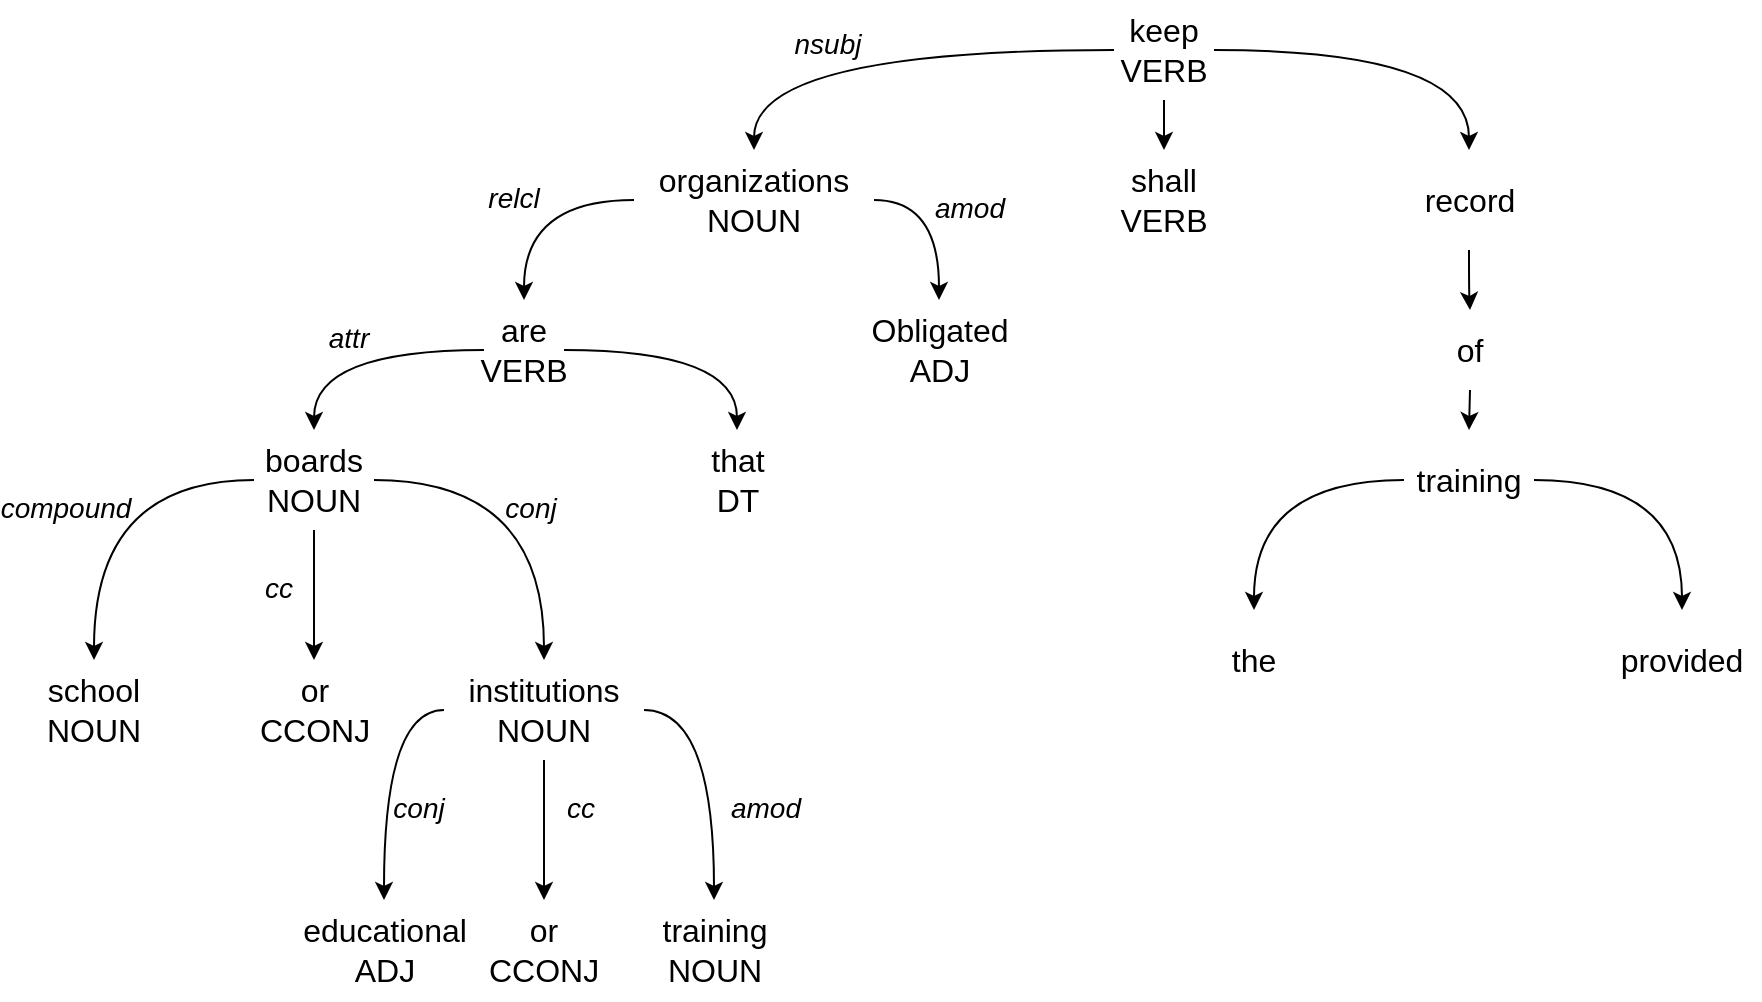 <mxfile version="11.1.4" type="device"><diagram id="w7rS80uOMyW8l5Ex4oy3" name="Page-1"><mxGraphModel dx="1956" dy="832" grid="1" gridSize="10" guides="1" tooltips="1" connect="1" arrows="1" fold="1" page="1" pageScale="1" pageWidth="850" pageHeight="1100" math="0" shadow="0"><root><mxCell id="0"/><mxCell id="1" parent="0"/><mxCell id="2bF9Gws6BLW6V7_Llfc0-7" value="&lt;font style=&quot;font-size: 16px&quot;&gt;Obligated&lt;br&gt;ADJ&lt;br&gt;&lt;/font&gt;" style="text;html=1;strokeColor=none;fillColor=none;align=center;verticalAlign=middle;whiteSpace=wrap;rounded=0;fontSize=16;" parent="1" vertex="1"><mxGeometry x="302.5" y="190" width="80" height="50" as="geometry"/></mxCell><mxCell id="QeJLT6B4LPTCL-p7GGuY-17" style="edgeStyle=orthogonalEdgeStyle;curved=1;orthogonalLoop=1;jettySize=auto;html=1;exitX=0;exitY=0.5;exitDx=0;exitDy=0;entryX=0.5;entryY=0;entryDx=0;entryDy=0;fontSize=16;" edge="1" parent="1" source="2bF9Gws6BLW6V7_Llfc0-8" target="2bF9Gws6BLW6V7_Llfc0-10"><mxGeometry relative="1" as="geometry"/></mxCell><mxCell id="QeJLT6B4LPTCL-p7GGuY-19" style="edgeStyle=orthogonalEdgeStyle;curved=1;orthogonalLoop=1;jettySize=auto;html=1;exitX=1;exitY=0.5;exitDx=0;exitDy=0;entryX=0.5;entryY=0;entryDx=0;entryDy=0;fontSize=16;" edge="1" parent="1" source="2bF9Gws6BLW6V7_Llfc0-8" target="2bF9Gws6BLW6V7_Llfc0-7"><mxGeometry relative="1" as="geometry"/></mxCell><mxCell id="2bF9Gws6BLW6V7_Llfc0-8" value="&lt;font style=&quot;font-size: 16px&quot;&gt;organizations&lt;br&gt;NOUN&lt;br&gt;&lt;/font&gt;" style="text;html=1;strokeColor=none;fillColor=none;align=center;verticalAlign=middle;whiteSpace=wrap;rounded=0;fontSize=16;" parent="1" vertex="1"><mxGeometry x="190" y="115" width="120" height="50" as="geometry"/></mxCell><mxCell id="2bF9Gws6BLW6V7_Llfc0-9" value="&lt;font style=&quot;font-size: 16px&quot;&gt;that&lt;br&gt;DT&lt;br&gt;&lt;/font&gt;" style="text;html=1;strokeColor=none;fillColor=none;align=center;verticalAlign=middle;whiteSpace=wrap;rounded=0;fontSize=16;" parent="1" vertex="1"><mxGeometry x="216.5" y="255" width="50" height="50" as="geometry"/></mxCell><mxCell id="QeJLT6B4LPTCL-p7GGuY-20" style="edgeStyle=orthogonalEdgeStyle;curved=1;orthogonalLoop=1;jettySize=auto;html=1;exitX=0;exitY=0.5;exitDx=0;exitDy=0;entryX=0.5;entryY=0;entryDx=0;entryDy=0;fontSize=16;" edge="1" parent="1" source="2bF9Gws6BLW6V7_Llfc0-10" target="2bF9Gws6BLW6V7_Llfc0-12"><mxGeometry relative="1" as="geometry"/></mxCell><mxCell id="QeJLT6B4LPTCL-p7GGuY-21" style="edgeStyle=orthogonalEdgeStyle;curved=1;orthogonalLoop=1;jettySize=auto;html=1;exitX=1;exitY=0.5;exitDx=0;exitDy=0;entryX=0.5;entryY=0;entryDx=0;entryDy=0;fontSize=16;" edge="1" parent="1" source="2bF9Gws6BLW6V7_Llfc0-10" target="2bF9Gws6BLW6V7_Llfc0-9"><mxGeometry relative="1" as="geometry"/></mxCell><mxCell id="2bF9Gws6BLW6V7_Llfc0-10" value="&lt;font style=&quot;font-size: 16px&quot;&gt;are&lt;br&gt;VERB&lt;br&gt;&lt;/font&gt;" style="text;html=1;strokeColor=none;fillColor=none;align=center;verticalAlign=middle;whiteSpace=wrap;rounded=0;fontSize=16;" parent="1" vertex="1"><mxGeometry x="115" y="190" width="40" height="50" as="geometry"/></mxCell><mxCell id="2bF9Gws6BLW6V7_Llfc0-11" value="&lt;font style=&quot;font-size: 16px&quot;&gt;school&lt;br&gt;NOUN&lt;br style=&quot;font-size: 16px&quot;&gt;&lt;/font&gt;" style="text;html=1;strokeColor=none;fillColor=none;align=center;verticalAlign=middle;whiteSpace=wrap;rounded=0;fontSize=16;" parent="1" vertex="1"><mxGeometry x="-115" y="370" width="70" height="50" as="geometry"/></mxCell><mxCell id="QeJLT6B4LPTCL-p7GGuY-22" style="edgeStyle=orthogonalEdgeStyle;curved=1;orthogonalLoop=1;jettySize=auto;html=1;exitX=1;exitY=0.5;exitDx=0;exitDy=0;entryX=0.5;entryY=0;entryDx=0;entryDy=0;fontSize=16;" edge="1" parent="1" source="2bF9Gws6BLW6V7_Llfc0-12" target="2bF9Gws6BLW6V7_Llfc0-40"><mxGeometry relative="1" as="geometry"/></mxCell><mxCell id="QeJLT6B4LPTCL-p7GGuY-24" style="edgeStyle=orthogonalEdgeStyle;curved=1;orthogonalLoop=1;jettySize=auto;html=1;exitX=0.5;exitY=1;exitDx=0;exitDy=0;entryX=0.5;entryY=0;entryDx=0;entryDy=0;fontSize=16;" edge="1" parent="1" source="2bF9Gws6BLW6V7_Llfc0-12" target="2bF9Gws6BLW6V7_Llfc0-13"><mxGeometry relative="1" as="geometry"/></mxCell><mxCell id="QeJLT6B4LPTCL-p7GGuY-27" style="edgeStyle=orthogonalEdgeStyle;curved=1;orthogonalLoop=1;jettySize=auto;html=1;exitX=0;exitY=0.5;exitDx=0;exitDy=0;entryX=0.5;entryY=0;entryDx=0;entryDy=0;fontSize=16;" edge="1" parent="1" source="2bF9Gws6BLW6V7_Llfc0-12" target="2bF9Gws6BLW6V7_Llfc0-11"><mxGeometry relative="1" as="geometry"/></mxCell><mxCell id="2bF9Gws6BLW6V7_Llfc0-12" value="&lt;font&gt;&lt;font style=&quot;font-size: 16px&quot;&gt;boards&lt;br&gt;&lt;/font&gt;NOUN&lt;br style=&quot;font-size: 16px&quot;&gt;&lt;/font&gt;" style="text;html=1;strokeColor=none;fillColor=none;align=center;verticalAlign=middle;whiteSpace=wrap;rounded=0;fontSize=16;" parent="1" vertex="1"><mxGeometry y="255" width="60" height="50" as="geometry"/></mxCell><mxCell id="2bF9Gws6BLW6V7_Llfc0-13" value="&lt;font style=&quot;font-size: 16px&quot;&gt;or&lt;br&gt;CCONJ&lt;br style=&quot;font-size: 16px&quot;&gt;&lt;/font&gt;" style="text;html=1;strokeColor=none;fillColor=none;align=center;verticalAlign=middle;whiteSpace=wrap;rounded=0;fontSize=16;" parent="1" vertex="1"><mxGeometry x="12.5" y="370" width="35" height="50" as="geometry"/></mxCell><mxCell id="2bF9Gws6BLW6V7_Llfc0-14" value="&lt;font style=&quot;font-size: 16px&quot;&gt;educational&lt;br&gt;ADJ&lt;br style=&quot;font-size: 16px&quot;&gt;&lt;/font&gt;" style="text;html=1;strokeColor=none;fillColor=none;align=center;verticalAlign=middle;whiteSpace=wrap;rounded=0;fontSize=16;" parent="1" vertex="1"><mxGeometry x="12.5" y="490" width="105" height="50" as="geometry"/></mxCell><mxCell id="2bF9Gws6BLW6V7_Llfc0-15" value="&lt;font style=&quot;font-size: 16px&quot;&gt;training&lt;br&gt;NOUN&lt;br style=&quot;font-size: 16px&quot;&gt;&lt;/font&gt;" style="text;html=1;strokeColor=none;fillColor=none;align=center;verticalAlign=middle;whiteSpace=wrap;rounded=0;fontSize=16;" parent="1" vertex="1"><mxGeometry x="193.5" y="490" width="73" height="50" as="geometry"/></mxCell><mxCell id="2bF9Gws6BLW6V7_Llfc0-16" value="&lt;font style=&quot;font-size: 16px&quot;&gt;or&lt;br&gt;CCONJ&lt;br style=&quot;font-size: 16px&quot;&gt;&lt;/font&gt;" style="text;html=1;strokeColor=none;fillColor=none;align=center;verticalAlign=middle;whiteSpace=wrap;rounded=0;fontSize=16;" parent="1" vertex="1"><mxGeometry x="125" y="490" width="40" height="50" as="geometry"/></mxCell><mxCell id="2bF9Gws6BLW6V7_Llfc0-17" value="&lt;font style=&quot;font-size: 16px&quot;&gt;shall&lt;br&gt;VERB&lt;br style=&quot;font-size: 16px&quot;&gt;&lt;/font&gt;" style="text;html=1;strokeColor=none;fillColor=none;align=center;verticalAlign=middle;whiteSpace=wrap;rounded=0;fontSize=16;" parent="1" vertex="1"><mxGeometry x="430" y="115" width="50" height="50" as="geometry"/></mxCell><mxCell id="QeJLT6B4LPTCL-p7GGuY-1" style="edgeStyle=orthogonalEdgeStyle;rounded=0;orthogonalLoop=1;jettySize=auto;html=1;exitX=0.5;exitY=1;exitDx=0;exitDy=0;fontSize=16;" edge="1" parent="1" source="2bF9Gws6BLW6V7_Llfc0-18" target="2bF9Gws6BLW6V7_Llfc0-17"><mxGeometry relative="1" as="geometry"/></mxCell><mxCell id="QeJLT6B4LPTCL-p7GGuY-2" style="edgeStyle=orthogonalEdgeStyle;orthogonalLoop=1;jettySize=auto;html=1;exitX=1;exitY=0.5;exitDx=0;exitDy=0;curved=1;fontSize=16;" edge="1" parent="1" source="2bF9Gws6BLW6V7_Llfc0-18" target="2bF9Gws6BLW6V7_Llfc0-20"><mxGeometry relative="1" as="geometry"/></mxCell><mxCell id="QeJLT6B4LPTCL-p7GGuY-11" style="edgeStyle=orthogonalEdgeStyle;curved=1;orthogonalLoop=1;jettySize=auto;html=1;exitX=0;exitY=0.5;exitDx=0;exitDy=0;fontSize=16;" edge="1" parent="1" source="2bF9Gws6BLW6V7_Llfc0-18" target="2bF9Gws6BLW6V7_Llfc0-8"><mxGeometry relative="1" as="geometry"/></mxCell><mxCell id="2bF9Gws6BLW6V7_Llfc0-18" value="&lt;font style=&quot;font-size: 16px&quot;&gt;keep&lt;br&gt;VERB&lt;br style=&quot;font-size: 16px&quot;&gt;&lt;/font&gt;" style="text;html=1;strokeColor=none;fillColor=none;align=center;verticalAlign=middle;whiteSpace=wrap;rounded=0;fontSize=16;" parent="1" vertex="1"><mxGeometry x="430" y="40" width="50" height="50" as="geometry"/></mxCell><mxCell id="QeJLT6B4LPTCL-p7GGuY-3" style="edgeStyle=orthogonalEdgeStyle;curved=1;orthogonalLoop=1;jettySize=auto;html=1;exitX=0.5;exitY=1;exitDx=0;exitDy=0;fontSize=16;" edge="1" parent="1" source="2bF9Gws6BLW6V7_Llfc0-20" target="2bF9Gws6BLW6V7_Llfc0-21"><mxGeometry relative="1" as="geometry"/></mxCell><mxCell id="2bF9Gws6BLW6V7_Llfc0-20" value="&lt;font style=&quot;font-size: 16px;&quot;&gt;record&lt;br style=&quot;font-size: 16px;&quot;&gt;&lt;/font&gt;" style="text;html=1;strokeColor=none;fillColor=none;align=center;verticalAlign=middle;whiteSpace=wrap;rounded=0;fontSize=16;" parent="1" vertex="1"><mxGeometry x="582.5" y="115" width="50" height="50" as="geometry"/></mxCell><mxCell id="QeJLT6B4LPTCL-p7GGuY-4" style="edgeStyle=orthogonalEdgeStyle;curved=1;orthogonalLoop=1;jettySize=auto;html=1;exitX=0.5;exitY=1;exitDx=0;exitDy=0;entryX=0.5;entryY=0;entryDx=0;entryDy=0;fontSize=16;" edge="1" parent="1" source="2bF9Gws6BLW6V7_Llfc0-21" target="2bF9Gws6BLW6V7_Llfc0-22"><mxGeometry relative="1" as="geometry"/></mxCell><mxCell id="2bF9Gws6BLW6V7_Llfc0-21" value="&lt;font style=&quot;font-size: 16px;&quot;&gt;of&lt;br style=&quot;font-size: 16px;&quot;&gt;&lt;/font&gt;" style="text;html=1;strokeColor=none;fillColor=none;align=center;verticalAlign=middle;whiteSpace=wrap;rounded=0;fontSize=16;" parent="1" vertex="1"><mxGeometry x="588" y="195" width="40" height="40" as="geometry"/></mxCell><mxCell id="QeJLT6B4LPTCL-p7GGuY-5" style="edgeStyle=orthogonalEdgeStyle;curved=1;orthogonalLoop=1;jettySize=auto;html=1;exitX=0;exitY=0.5;exitDx=0;exitDy=0;entryX=0.5;entryY=0;entryDx=0;entryDy=0;fontSize=16;" edge="1" parent="1" source="2bF9Gws6BLW6V7_Llfc0-22" target="2bF9Gws6BLW6V7_Llfc0-23"><mxGeometry relative="1" as="geometry"/></mxCell><mxCell id="QeJLT6B4LPTCL-p7GGuY-14" style="edgeStyle=orthogonalEdgeStyle;curved=1;orthogonalLoop=1;jettySize=auto;html=1;exitX=1;exitY=0.5;exitDx=0;exitDy=0;entryX=0.5;entryY=0;entryDx=0;entryDy=0;fontSize=16;" edge="1" parent="1" source="2bF9Gws6BLW6V7_Llfc0-22" target="2bF9Gws6BLW6V7_Llfc0-24"><mxGeometry relative="1" as="geometry"/></mxCell><mxCell id="2bF9Gws6BLW6V7_Llfc0-22" value="&lt;font style=&quot;font-size: 16px;&quot;&gt;training&lt;br style=&quot;font-size: 16px;&quot;&gt;&lt;/font&gt;" style="text;html=1;strokeColor=none;fillColor=none;align=center;verticalAlign=middle;whiteSpace=wrap;rounded=0;fontSize=16;" parent="1" vertex="1"><mxGeometry x="575" y="255" width="65" height="50" as="geometry"/></mxCell><mxCell id="2bF9Gws6BLW6V7_Llfc0-23" value="&lt;font style=&quot;font-size: 16px;&quot;&gt;the&lt;br style=&quot;font-size: 16px;&quot;&gt;&lt;/font&gt;" style="text;html=1;strokeColor=none;fillColor=none;align=center;verticalAlign=middle;whiteSpace=wrap;rounded=0;fontSize=16;" parent="1" vertex="1"><mxGeometry x="480" y="345" width="40" height="50" as="geometry"/></mxCell><mxCell id="2bF9Gws6BLW6V7_Llfc0-24" value="&lt;font style=&quot;font-size: 16px;&quot;&gt;provided&lt;br style=&quot;font-size: 16px;&quot;&gt;&lt;/font&gt;" style="text;html=1;strokeColor=none;fillColor=none;align=center;verticalAlign=middle;whiteSpace=wrap;rounded=0;fontSize=16;" parent="1" vertex="1"><mxGeometry x="675" y="345" width="78" height="50" as="geometry"/></mxCell><mxCell id="QeJLT6B4LPTCL-p7GGuY-25" style="edgeStyle=orthogonalEdgeStyle;curved=1;orthogonalLoop=1;jettySize=auto;html=1;exitX=1;exitY=0.5;exitDx=0;exitDy=0;entryX=0.5;entryY=0;entryDx=0;entryDy=0;fontSize=16;" edge="1" parent="1" source="2bF9Gws6BLW6V7_Llfc0-40" target="2bF9Gws6BLW6V7_Llfc0-15"><mxGeometry relative="1" as="geometry"/></mxCell><mxCell id="QeJLT6B4LPTCL-p7GGuY-26" style="edgeStyle=orthogonalEdgeStyle;curved=1;orthogonalLoop=1;jettySize=auto;html=1;exitX=0;exitY=0.5;exitDx=0;exitDy=0;fontSize=16;" edge="1" parent="1" source="2bF9Gws6BLW6V7_Llfc0-40" target="2bF9Gws6BLW6V7_Llfc0-14"><mxGeometry relative="1" as="geometry"/></mxCell><mxCell id="QeJLT6B4LPTCL-p7GGuY-29" style="edgeStyle=orthogonalEdgeStyle;curved=1;orthogonalLoop=1;jettySize=auto;html=1;exitX=0.5;exitY=1;exitDx=0;exitDy=0;fontSize=16;" edge="1" parent="1" source="2bF9Gws6BLW6V7_Llfc0-40" target="2bF9Gws6BLW6V7_Llfc0-16"><mxGeometry relative="1" as="geometry"/></mxCell><mxCell id="2bF9Gws6BLW6V7_Llfc0-40" value="&lt;font style=&quot;font-size: 16px&quot;&gt;institutions&lt;br&gt;NOUN&lt;br style=&quot;font-size: 16px&quot;&gt;&lt;/font&gt;" style="text;html=1;strokeColor=none;fillColor=none;align=center;verticalAlign=middle;whiteSpace=wrap;rounded=0;fontSize=16;" parent="1" vertex="1"><mxGeometry x="95" y="370" width="100" height="50" as="geometry"/></mxCell><mxCell id="QeJLT6B4LPTCL-p7GGuY-30" value="&lt;font&gt;&lt;font style=&quot;font-size: 14px&quot;&gt;nsubj&lt;/font&gt;&lt;br style=&quot;font-size: 16px&quot;&gt;&lt;/font&gt;" style="text;html=1;strokeColor=none;fillColor=none;align=center;verticalAlign=middle;whiteSpace=wrap;rounded=0;fontSize=16;fontStyle=2" vertex="1" parent="1"><mxGeometry x="262" y="48.5" width="50" height="25" as="geometry"/></mxCell><mxCell id="QeJLT6B4LPTCL-p7GGuY-33" value="&lt;font&gt;&lt;font style=&quot;font-size: 14px&quot;&gt;amod&lt;/font&gt;&lt;br style=&quot;font-size: 16px&quot;&gt;&lt;/font&gt;" style="text;html=1;strokeColor=none;fillColor=none;align=center;verticalAlign=middle;whiteSpace=wrap;rounded=0;fontSize=16;fontStyle=2" vertex="1" parent="1"><mxGeometry x="332.5" y="130" width="50" height="25" as="geometry"/></mxCell><mxCell id="QeJLT6B4LPTCL-p7GGuY-35" value="&lt;font&gt;&lt;font style=&quot;font-size: 14px&quot;&gt;attr&lt;/font&gt;&lt;br style=&quot;font-size: 16px&quot;&gt;&lt;/font&gt;" style="text;html=1;strokeColor=none;fillColor=none;align=center;verticalAlign=middle;whiteSpace=wrap;rounded=0;fontSize=16;fontStyle=2" vertex="1" parent="1"><mxGeometry x="30" y="195" width="35" height="25" as="geometry"/></mxCell><mxCell id="QeJLT6B4LPTCL-p7GGuY-36" value="&lt;font&gt;&lt;span style=&quot;font-size: 14px&quot;&gt;compound&lt;/span&gt;&lt;br style=&quot;font-size: 16px&quot;&gt;&lt;/font&gt;" style="text;html=1;strokeColor=none;fillColor=none;align=center;verticalAlign=middle;whiteSpace=wrap;rounded=0;fontSize=16;fontStyle=2" vertex="1" parent="1"><mxGeometry x="-119" y="280" width="50" height="25" as="geometry"/></mxCell><mxCell id="QeJLT6B4LPTCL-p7GGuY-37" value="&lt;font&gt;&lt;font style=&quot;font-size: 14px&quot;&gt;cc&lt;/font&gt;&lt;br style=&quot;font-size: 16px&quot;&gt;&lt;/font&gt;" style="text;html=1;strokeColor=none;fillColor=none;align=center;verticalAlign=middle;whiteSpace=wrap;rounded=0;fontSize=16;fontStyle=2" vertex="1" parent="1"><mxGeometry y="320" width="25" height="25" as="geometry"/></mxCell><mxCell id="QeJLT6B4LPTCL-p7GGuY-40" value="&lt;font&gt;&lt;font style=&quot;font-size: 14px&quot;&gt;cc&lt;/font&gt;&lt;br style=&quot;font-size: 16px&quot;&gt;&lt;/font&gt;" style="text;html=1;strokeColor=none;fillColor=none;align=center;verticalAlign=middle;whiteSpace=wrap;rounded=0;fontSize=16;fontStyle=2" vertex="1" parent="1"><mxGeometry x="150.5" y="430" width="25" height="25" as="geometry"/></mxCell><mxCell id="QeJLT6B4LPTCL-p7GGuY-41" value="&lt;font&gt;&lt;font style=&quot;font-size: 14px&quot;&gt;conj&lt;/font&gt;&lt;br style=&quot;font-size: 16px&quot;&gt;&lt;/font&gt;" style="text;html=1;strokeColor=none;fillColor=none;align=center;verticalAlign=middle;whiteSpace=wrap;rounded=0;fontSize=16;fontStyle=2" vertex="1" parent="1"><mxGeometry x="70" y="430" width="25" height="25" as="geometry"/></mxCell><mxCell id="QeJLT6B4LPTCL-p7GGuY-42" value="&lt;font&gt;&lt;font style=&quot;font-size: 14px&quot;&gt;amod&lt;/font&gt;&lt;br style=&quot;font-size: 16px&quot;&gt;&lt;/font&gt;" style="text;html=1;strokeColor=none;fillColor=none;align=center;verticalAlign=middle;whiteSpace=wrap;rounded=0;fontSize=16;fontStyle=2" vertex="1" parent="1"><mxGeometry x="231" y="430" width="50" height="25" as="geometry"/></mxCell><mxCell id="QeJLT6B4LPTCL-p7GGuY-43" value="&lt;font&gt;&lt;font style=&quot;font-size: 14px&quot;&gt;conj&lt;/font&gt;&lt;br style=&quot;font-size: 16px&quot;&gt;&lt;/font&gt;" style="text;html=1;strokeColor=none;fillColor=none;align=center;verticalAlign=middle;whiteSpace=wrap;rounded=0;fontSize=16;fontStyle=2" vertex="1" parent="1"><mxGeometry x="126" y="280" width="25" height="25" as="geometry"/></mxCell><mxCell id="QeJLT6B4LPTCL-p7GGuY-46" value="&lt;font&gt;&lt;font style=&quot;font-size: 14px&quot;&gt;relcl&lt;/font&gt;&lt;br style=&quot;font-size: 16px&quot;&gt;&lt;/font&gt;" style="text;html=1;strokeColor=none;fillColor=none;align=center;verticalAlign=middle;whiteSpace=wrap;rounded=0;fontSize=16;fontStyle=2" vertex="1" parent="1"><mxGeometry x="105" y="125" width="50" height="25" as="geometry"/></mxCell></root></mxGraphModel></diagram></mxfile>